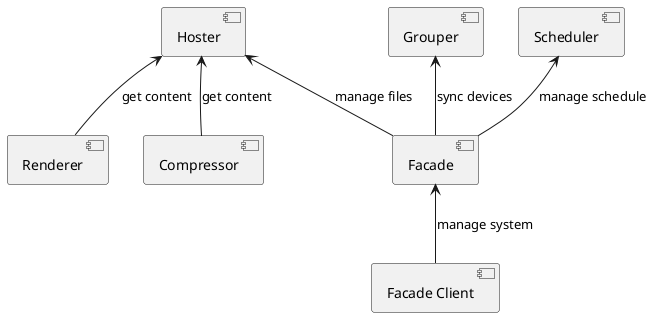 @startuml
[Scheduler] as scheduler
[Grouper] as grouper
[Facade] as facade
[Hoster] as hoster
[Renderer] as renderer
[Compressor] as compressor
[Facade Client] as facade_client

facade -up-> scheduler : manage schedule
facade -up-> grouper : sync devices
facade -up-> hoster : manage files

renderer -up-> hoster : get content
compressor -up-> hoster : get content

facade_client -up-> facade : manage system
@enduml